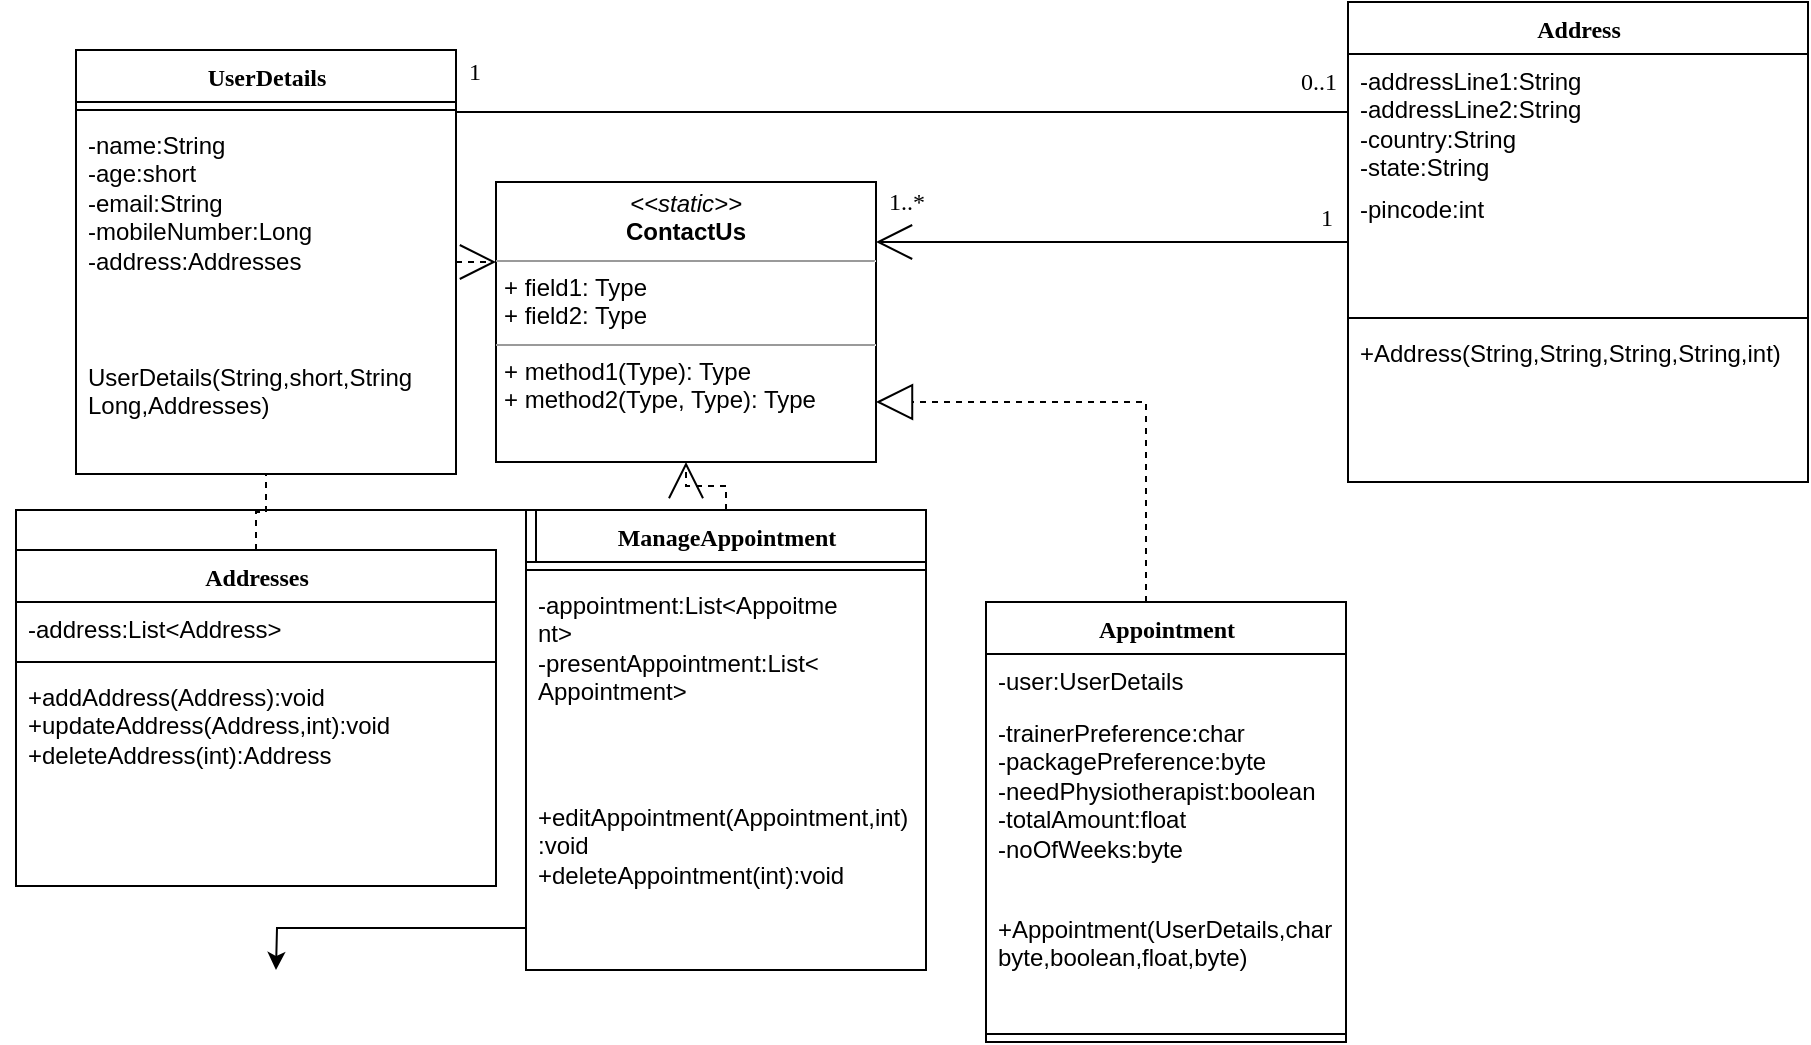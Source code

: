 <mxfile version="14.9.7" type="github">
  <diagram name="Page-1" id="6133507b-19e7-1e82-6fc7-422aa6c4b21f">
    <mxGraphModel dx="2138" dy="469" grid="1" gridSize="10" guides="1" tooltips="1" connect="1" arrows="1" fold="1" page="1" pageScale="1" pageWidth="1100" pageHeight="850" background="none" math="0" shadow="0">
      <root>
        <mxCell id="0" />
        <mxCell id="1" parent="0" />
        <mxCell id="b94bc138ca980ef-13" style="edgeStyle=orthogonalEdgeStyle;rounded=0;html=1;dashed=1;labelBackgroundColor=none;startArrow=none;startFill=0;startSize=8;endArrow=open;endFill=0;endSize=16;fontFamily=Verdana;fontSize=12;" parent="1" source="78961159f06e98e8-17" target="b94bc138ca980ef-1" edge="1">
          <mxGeometry relative="1" as="geometry">
            <Array as="points">
              <mxPoint x="115" y="336" />
            </Array>
          </mxGeometry>
        </mxCell>
        <mxCell id="CfAs1Fogc41Gf8h8tij5-4" style="edgeStyle=orthogonalEdgeStyle;rounded=0;orthogonalLoop=1;jettySize=auto;html=1;exitX=0;exitY=0;exitDx=0;exitDy=0;" parent="1" source="235556782a83e6d0-1" edge="1">
          <mxGeometry relative="1" as="geometry">
            <mxPoint x="130" y="620" as="targetPoint" />
          </mxGeometry>
        </mxCell>
        <mxCell id="235556782a83e6d0-1" value="Addresses" style="swimlane;html=1;fontStyle=1;align=center;verticalAlign=top;childLayout=stackLayout;horizontal=1;startSize=26;horizontalStack=0;resizeParent=1;resizeLast=0;collapsible=1;marginBottom=0;swimlaneFillColor=#ffffff;rounded=0;shadow=0;comic=0;labelBackgroundColor=none;strokeWidth=1;fillColor=none;fontFamily=Verdana;fontSize=12" parent="1" vertex="1">
          <mxGeometry y="410" width="240" height="168" as="geometry" />
        </mxCell>
        <mxCell id="235556782a83e6d0-2" value="-address:List&amp;lt;Address&amp;gt;" style="text;html=1;strokeColor=none;fillColor=none;align=left;verticalAlign=top;spacingLeft=4;spacingRight=4;whiteSpace=wrap;overflow=hidden;rotatable=0;points=[[0,0.5],[1,0.5]];portConstraint=eastwest;" parent="235556782a83e6d0-1" vertex="1">
          <mxGeometry y="26" width="240" height="26" as="geometry" />
        </mxCell>
        <mxCell id="235556782a83e6d0-6" value="" style="line;html=1;strokeWidth=1;fillColor=none;align=left;verticalAlign=middle;spacingTop=-1;spacingLeft=3;spacingRight=3;rotatable=0;labelPosition=right;points=[];portConstraint=eastwest;" parent="235556782a83e6d0-1" vertex="1">
          <mxGeometry y="52" width="240" height="8" as="geometry" />
        </mxCell>
        <mxCell id="235556782a83e6d0-7" value="+addAddress(Address):void&lt;br&gt;+updateAddress(Address,int):void&lt;br&gt;+deleteAddress(int):Address" style="text;html=1;strokeColor=none;fillColor=none;align=left;verticalAlign=top;spacingLeft=4;spacingRight=4;whiteSpace=wrap;overflow=hidden;rotatable=0;points=[[0,0.5],[1,0.5]];portConstraint=eastwest;" parent="235556782a83e6d0-1" vertex="1">
          <mxGeometry y="60" width="240" height="90" as="geometry" />
        </mxCell>
        <mxCell id="b94bc138ca980ef-7" style="edgeStyle=orthogonalEdgeStyle;rounded=0;html=1;labelBackgroundColor=none;startArrow=none;startFill=0;startSize=8;endArrow=open;endFill=0;endSize=16;fontFamily=Verdana;fontSize=12;" parent="1" source="78961159f06e98e8-43" target="b94bc138ca980ef-1" edge="1">
          <mxGeometry relative="1" as="geometry">
            <Array as="points">
              <mxPoint x="505" y="256" />
              <mxPoint x="505" y="256" />
            </Array>
          </mxGeometry>
        </mxCell>
        <mxCell id="b94bc138ca980ef-17" value="1..*" style="text;html=1;resizable=0;points=[];align=center;verticalAlign=middle;labelBackgroundColor=#ffffff;fontSize=12;fontFamily=Verdana" parent="b94bc138ca980ef-7" vertex="1" connectable="0">
          <mxGeometry x="0.858" y="2" relative="1" as="geometry">
            <mxPoint x="-2" y="-22" as="offset" />
          </mxGeometry>
        </mxCell>
        <mxCell id="b94bc138ca980ef-18" value="1" style="text;html=1;resizable=0;points=[];align=center;verticalAlign=middle;labelBackgroundColor=#ffffff;fontSize=12;fontFamily=Verdana" parent="b94bc138ca980ef-7" vertex="1" connectable="0">
          <mxGeometry x="0.363" y="152" relative="1" as="geometry">
            <mxPoint x="150" y="-164" as="offset" />
          </mxGeometry>
        </mxCell>
        <mxCell id="b94bc138ca980ef-8" style="edgeStyle=orthogonalEdgeStyle;rounded=0;html=1;labelBackgroundColor=none;startArrow=none;startFill=0;startSize=8;endArrow=none;endFill=0;endSize=16;fontFamily=Verdana;fontSize=12;" parent="1" source="78961159f06e98e8-43" target="78961159f06e98e8-17" edge="1">
          <mxGeometry relative="1" as="geometry">
            <Array as="points">
              <mxPoint x="565" y="191" />
              <mxPoint x="565" y="191" />
            </Array>
          </mxGeometry>
        </mxCell>
        <mxCell id="b94bc138ca980ef-15" value="0..1" style="text;html=1;resizable=0;points=[];align=center;verticalAlign=middle;labelBackgroundColor=#ffffff;fontSize=12;fontFamily=Verdana" parent="b94bc138ca980ef-8" vertex="1" connectable="0">
          <mxGeometry x="-0.575" y="-86" relative="1" as="geometry">
            <mxPoint x="80" y="71" as="offset" />
          </mxGeometry>
        </mxCell>
        <mxCell id="b94bc138ca980ef-16" value="1" style="text;html=1;resizable=0;points=[];align=center;verticalAlign=middle;labelBackgroundColor=#ffffff;fontSize=12;fontFamily=Verdana" parent="b94bc138ca980ef-8" vertex="1" connectable="0">
          <mxGeometry x="0.892" y="-1" relative="1" as="geometry">
            <mxPoint x="-15" y="-19" as="offset" />
          </mxGeometry>
        </mxCell>
        <mxCell id="78961159f06e98e8-43" value="Address" style="swimlane;html=1;fontStyle=1;align=center;verticalAlign=top;childLayout=stackLayout;horizontal=1;startSize=26;horizontalStack=0;resizeParent=1;resizeLast=0;collapsible=1;marginBottom=0;swimlaneFillColor=#ffffff;rounded=0;shadow=0;comic=0;labelBackgroundColor=none;strokeWidth=1;fillColor=none;fontFamily=Verdana;fontSize=12" parent="1" vertex="1">
          <mxGeometry x="666" y="136.0" width="230" height="240" as="geometry" />
        </mxCell>
        <object label="-addressLine1:String&lt;br&gt;-addressLine2:String&lt;br&gt;-country:String&lt;br&gt;-state:String" id="78961159f06e98e8-45">
          <mxCell style="text;html=1;strokeColor=none;fillColor=none;align=left;verticalAlign=top;spacingLeft=4;spacingRight=4;whiteSpace=wrap;overflow=hidden;rotatable=0;points=[[0,0.5],[1,0.5]];portConstraint=eastwest;" parent="78961159f06e98e8-43" vertex="1">
            <mxGeometry y="26" width="230" height="64" as="geometry" />
          </mxCell>
        </object>
        <object label="-pincode:int" id="CfAs1Fogc41Gf8h8tij5-1">
          <mxCell style="text;html=1;strokeColor=none;fillColor=none;align=left;verticalAlign=top;spacingLeft=4;spacingRight=4;whiteSpace=wrap;overflow=hidden;rotatable=0;points=[[0,0.5],[1,0.5]];portConstraint=eastwest;" parent="78961159f06e98e8-43" vertex="1">
            <mxGeometry y="90" width="230" height="64" as="geometry" />
          </mxCell>
        </object>
        <mxCell id="78961159f06e98e8-51" value="" style="line;html=1;strokeWidth=1;fillColor=none;align=left;verticalAlign=middle;spacingTop=-1;spacingLeft=3;spacingRight=3;rotatable=0;labelPosition=right;points=[];portConstraint=eastwest;" parent="78961159f06e98e8-43" vertex="1">
          <mxGeometry y="154" width="230" height="8" as="geometry" />
        </mxCell>
        <mxCell id="b94bc138ca980ef-3" value="+Address(String,String,String,String,int)" style="text;html=1;strokeColor=none;fillColor=none;align=left;verticalAlign=top;spacingLeft=4;spacingRight=4;whiteSpace=wrap;overflow=hidden;rotatable=0;points=[[0,0.5],[1,0.5]];portConstraint=eastwest;" parent="78961159f06e98e8-43" vertex="1">
          <mxGeometry y="162" width="230" height="26" as="geometry" />
        </mxCell>
        <mxCell id="b94bc138ca980ef-12" style="edgeStyle=orthogonalEdgeStyle;rounded=0;html=1;dashed=1;labelBackgroundColor=none;startArrow=none;startFill=0;startSize=8;endArrow=open;endFill=0;endSize=16;fontFamily=Verdana;fontSize=12;" parent="1" source="78961159f06e98e8-69" target="b94bc138ca980ef-1" edge="1">
          <mxGeometry relative="1" as="geometry" />
        </mxCell>
        <mxCell id="78961159f06e98e8-69" value="ManageAppointment" style="swimlane;html=1;fontStyle=1;align=center;verticalAlign=top;childLayout=stackLayout;horizontal=1;startSize=26;horizontalStack=0;resizeParent=1;resizeLast=0;collapsible=1;marginBottom=0;swimlaneFillColor=#ffffff;rounded=0;shadow=0;comic=0;labelBackgroundColor=none;strokeWidth=1;fillColor=none;fontFamily=Verdana;fontSize=12" parent="1" vertex="1">
          <mxGeometry x="255" y="390" width="200" height="230" as="geometry" />
        </mxCell>
        <mxCell id="78961159f06e98e8-77" value="" style="line;html=1;strokeWidth=1;fillColor=none;align=left;verticalAlign=middle;spacingTop=-1;spacingLeft=3;spacingRight=3;rotatable=0;labelPosition=right;points=[];portConstraint=eastwest;" parent="78961159f06e98e8-69" vertex="1">
          <mxGeometry y="26" width="200" height="8" as="geometry" />
        </mxCell>
        <mxCell id="78961159f06e98e8-70" value="-appointment:List&amp;lt;Appoitme&lt;br&gt;nt&amp;gt;&lt;br&gt;-presentAppointment:List&amp;lt;&lt;br&gt;Appointment&amp;gt;&lt;br&gt;" style="text;html=1;strokeColor=none;fillColor=none;align=left;verticalAlign=top;spacingLeft=4;spacingRight=4;whiteSpace=wrap;overflow=hidden;rotatable=0;points=[[0,0.5],[1,0.5]];portConstraint=eastwest;" parent="78961159f06e98e8-69" vertex="1">
          <mxGeometry y="34" width="200" height="106" as="geometry" />
        </mxCell>
        <mxCell id="78961159f06e98e8-104" value="+editAppointment(Appointment,int)&lt;br&gt;:void&lt;br&gt;+deleteAppointment(int):void" style="text;html=1;strokeColor=none;fillColor=none;align=left;verticalAlign=top;spacingLeft=4;spacingRight=4;whiteSpace=wrap;overflow=hidden;rotatable=0;points=[[0,0.5],[1,0.5]];portConstraint=eastwest;" parent="78961159f06e98e8-69" vertex="1">
          <mxGeometry y="140" width="200" height="80" as="geometry" />
        </mxCell>
        <mxCell id="b94bc138ca980ef-11" style="edgeStyle=orthogonalEdgeStyle;rounded=0;html=1;dashed=1;labelBackgroundColor=none;startArrow=none;startFill=0;startSize=8;endArrow=block;endFill=0;endSize=16;fontFamily=Verdana;fontSize=12;" parent="1" source="78961159f06e98e8-108" target="b94bc138ca980ef-1" edge="1">
          <mxGeometry relative="1" as="geometry">
            <Array as="points">
              <mxPoint x="565" y="336" />
            </Array>
          </mxGeometry>
        </mxCell>
        <mxCell id="78961159f06e98e8-108" value="Appointment" style="swimlane;html=1;fontStyle=1;align=center;verticalAlign=top;childLayout=stackLayout;horizontal=1;startSize=26;horizontalStack=0;resizeParent=1;resizeLast=0;collapsible=1;marginBottom=0;swimlaneFillColor=#ffffff;rounded=0;shadow=0;comic=0;labelBackgroundColor=none;strokeWidth=1;fillColor=none;fontFamily=Verdana;fontSize=12" parent="1" vertex="1">
          <mxGeometry x="485" y="436" width="180" height="220" as="geometry" />
        </mxCell>
        <mxCell id="78961159f06e98e8-109" value="-user:UserDetails" style="text;html=1;strokeColor=none;fillColor=none;align=left;verticalAlign=top;spacingLeft=4;spacingRight=4;whiteSpace=wrap;overflow=hidden;rotatable=0;points=[[0,0.5],[1,0.5]];portConstraint=eastwest;" parent="78961159f06e98e8-108" vertex="1">
          <mxGeometry y="26" width="180" height="26" as="geometry" />
        </mxCell>
        <mxCell id="78961159f06e98e8-110" value="-trainerPreference:char&lt;br&gt;-packagePreference:byte&lt;br&gt;-needPhysiotherapist:boolean&lt;br&gt;-totalAmount:float&lt;br&gt;-noOfWeeks:byte" style="text;html=1;strokeColor=none;fillColor=none;align=left;verticalAlign=top;spacingLeft=4;spacingRight=4;whiteSpace=wrap;overflow=hidden;rotatable=0;points=[[0,0.5],[1,0.5]];portConstraint=eastwest;" parent="78961159f06e98e8-108" vertex="1">
          <mxGeometry y="52" width="180" height="98" as="geometry" />
        </mxCell>
        <mxCell id="78961159f06e98e8-117" value="+Appointment(UserDetails,char&lt;br&gt;byte,boolean,float,byte)" style="text;html=1;strokeColor=none;fillColor=none;align=left;verticalAlign=top;spacingLeft=4;spacingRight=4;whiteSpace=wrap;overflow=hidden;rotatable=0;points=[[0,0.5],[1,0.5]];portConstraint=eastwest;" parent="78961159f06e98e8-108" vertex="1">
          <mxGeometry y="150" width="180" height="62" as="geometry" />
        </mxCell>
        <mxCell id="78961159f06e98e8-116" value="" style="line;html=1;strokeWidth=1;fillColor=none;align=left;verticalAlign=middle;spacingTop=-1;spacingLeft=3;spacingRight=3;rotatable=0;labelPosition=right;points=[];portConstraint=eastwest;" parent="78961159f06e98e8-108" vertex="1">
          <mxGeometry y="212" width="180" height="8" as="geometry" />
        </mxCell>
        <mxCell id="b94bc138ca980ef-1" value="&lt;p style=&quot;margin: 0px ; margin-top: 4px ; text-align: center&quot;&gt;&lt;i&gt;&amp;lt;&amp;lt;static&amp;gt;&amp;gt;&lt;/i&gt;&lt;br&gt;&lt;b&gt;ContactUs&lt;/b&gt;&lt;/p&gt;&lt;hr size=&quot;1&quot;&gt;&lt;p style=&quot;margin: 0px ; margin-left: 4px&quot;&gt;+ field1: Type&lt;br&gt;+ field2: Type&lt;/p&gt;&lt;hr size=&quot;1&quot;&gt;&lt;p style=&quot;margin: 0px ; margin-left: 4px&quot;&gt;+ method1(Type): Type&lt;br&gt;+ method2(Type, Type): Type&lt;/p&gt;" style="verticalAlign=top;align=left;overflow=fill;fontSize=12;fontFamily=Helvetica;html=1;rounded=0;shadow=0;comic=0;labelBackgroundColor=none;strokeWidth=1" parent="1" vertex="1">
          <mxGeometry x="240" y="226" width="190" height="140" as="geometry" />
        </mxCell>
        <mxCell id="78961159f06e98e8-17" value="UserDetails" style="swimlane;html=1;fontStyle=1;align=center;verticalAlign=top;childLayout=stackLayout;horizontal=1;startSize=26;horizontalStack=0;resizeParent=1;resizeLast=0;collapsible=1;marginBottom=0;swimlaneFillColor=#ffffff;rounded=0;shadow=0;comic=0;labelBackgroundColor=none;strokeWidth=1;fillColor=none;fontFamily=Verdana;fontSize=12" parent="1" vertex="1">
          <mxGeometry x="30" y="160" width="190" height="212" as="geometry" />
        </mxCell>
        <mxCell id="78961159f06e98e8-19" value="" style="line;html=1;strokeWidth=1;fillColor=none;align=left;verticalAlign=middle;spacingTop=-1;spacingLeft=3;spacingRight=3;rotatable=0;labelPosition=right;points=[];portConstraint=eastwest;" parent="78961159f06e98e8-17" vertex="1">
          <mxGeometry y="26" width="190" height="8" as="geometry" />
        </mxCell>
        <mxCell id="78961159f06e98e8-24" value="-name:String&lt;br&gt;-age:short&lt;br&gt;-email:String&lt;br&gt;-mobileNumber:Long&lt;br&gt;-address:Addresses" style="text;html=1;strokeColor=none;fillColor=none;align=left;verticalAlign=top;spacingLeft=4;spacingRight=4;whiteSpace=wrap;overflow=hidden;rotatable=0;points=[[0,0.5],[1,0.5]];portConstraint=eastwest;" parent="78961159f06e98e8-17" vertex="1">
          <mxGeometry y="34" width="190" height="116" as="geometry" />
        </mxCell>
        <mxCell id="78961159f06e98e8-27" value="UserDetails(String,short,String&lt;br&gt;Long,Addresses)" style="text;html=1;strokeColor=none;fillColor=none;align=left;verticalAlign=top;spacingLeft=4;spacingRight=4;whiteSpace=wrap;overflow=hidden;rotatable=0;points=[[0,0.5],[1,0.5]];portConstraint=eastwest;" parent="78961159f06e98e8-17" vertex="1">
          <mxGeometry y="150" width="190" height="50" as="geometry" />
        </mxCell>
        <mxCell id="CfAs1Fogc41Gf8h8tij5-3" value="" style="edgeStyle=orthogonalEdgeStyle;rounded=0;html=1;dashed=1;labelBackgroundColor=none;startArrow=none;startFill=0;startSize=8;endArrow=none;endFill=0;endSize=16;fontFamily=Verdana;fontSize=12;" parent="1" source="235556782a83e6d0-1" target="78961159f06e98e8-17" edge="1">
          <mxGeometry relative="1" as="geometry">
            <Array as="points" />
            <mxPoint x="115" y="436" as="sourcePoint" />
            <mxPoint x="240" y="336" as="targetPoint" />
          </mxGeometry>
        </mxCell>
      </root>
    </mxGraphModel>
  </diagram>
</mxfile>
